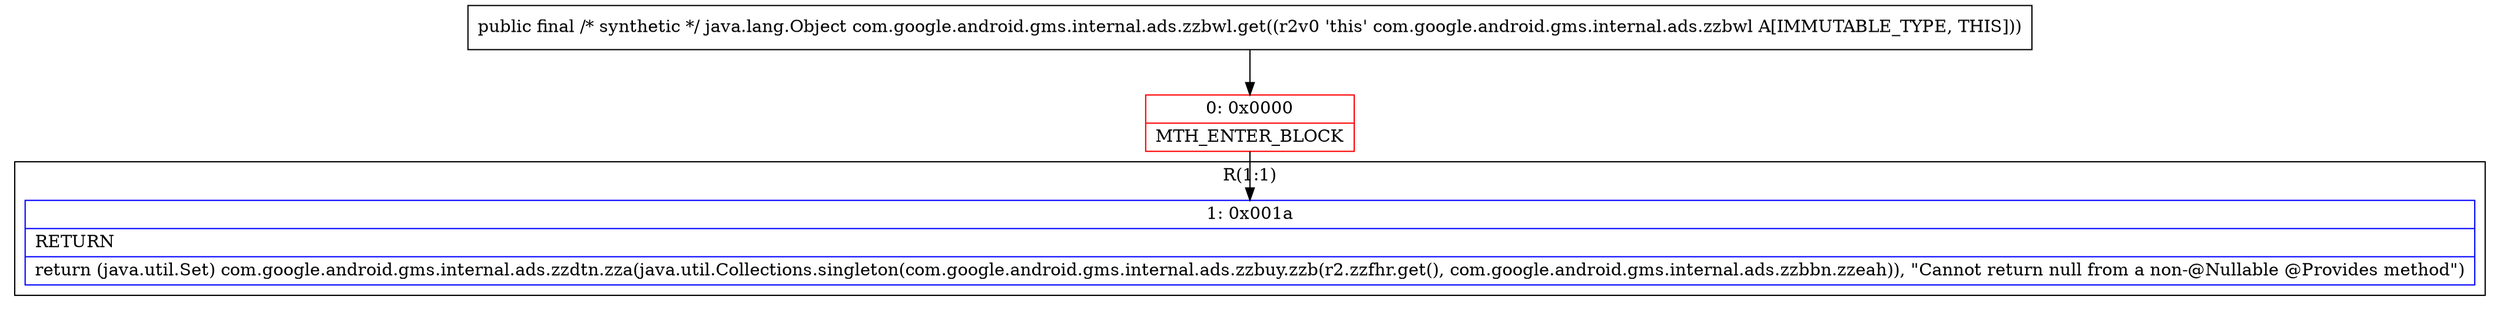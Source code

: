digraph "CFG forcom.google.android.gms.internal.ads.zzbwl.get()Ljava\/lang\/Object;" {
subgraph cluster_Region_973108947 {
label = "R(1:1)";
node [shape=record,color=blue];
Node_1 [shape=record,label="{1\:\ 0x001a|RETURN\l|return (java.util.Set) com.google.android.gms.internal.ads.zzdtn.zza(java.util.Collections.singleton(com.google.android.gms.internal.ads.zzbuy.zzb(r2.zzfhr.get(), com.google.android.gms.internal.ads.zzbbn.zzeah)), \"Cannot return null from a non\-@Nullable @Provides method\")\l}"];
}
Node_0 [shape=record,color=red,label="{0\:\ 0x0000|MTH_ENTER_BLOCK\l}"];
MethodNode[shape=record,label="{public final \/* synthetic *\/ java.lang.Object com.google.android.gms.internal.ads.zzbwl.get((r2v0 'this' com.google.android.gms.internal.ads.zzbwl A[IMMUTABLE_TYPE, THIS])) }"];
MethodNode -> Node_0;
Node_0 -> Node_1;
}

